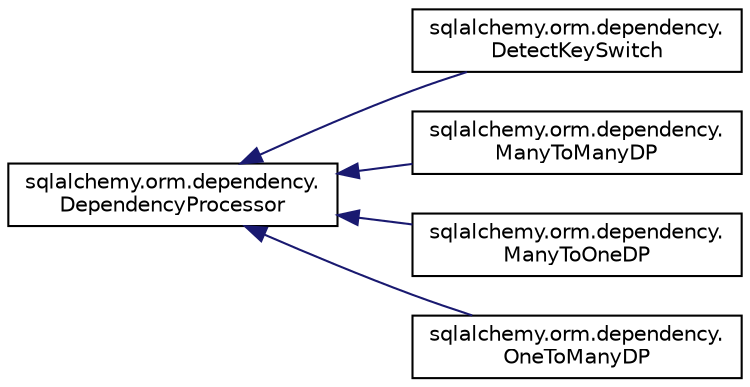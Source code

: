 digraph "Graphical Class Hierarchy"
{
 // LATEX_PDF_SIZE
  edge [fontname="Helvetica",fontsize="10",labelfontname="Helvetica",labelfontsize="10"];
  node [fontname="Helvetica",fontsize="10",shape=record];
  rankdir="LR";
  Node0 [label="sqlalchemy.orm.dependency.\lDependencyProcessor",height=0.2,width=0.4,color="black", fillcolor="white", style="filled",URL="$classsqlalchemy_1_1orm_1_1dependency_1_1DependencyProcessor.html",tooltip=" "];
  Node0 -> Node1 [dir="back",color="midnightblue",fontsize="10",style="solid",fontname="Helvetica"];
  Node1 [label="sqlalchemy.orm.dependency.\lDetectKeySwitch",height=0.2,width=0.4,color="black", fillcolor="white", style="filled",URL="$classsqlalchemy_1_1orm_1_1dependency_1_1DetectKeySwitch.html",tooltip=" "];
  Node0 -> Node2 [dir="back",color="midnightblue",fontsize="10",style="solid",fontname="Helvetica"];
  Node2 [label="sqlalchemy.orm.dependency.\lManyToManyDP",height=0.2,width=0.4,color="black", fillcolor="white", style="filled",URL="$classsqlalchemy_1_1orm_1_1dependency_1_1ManyToManyDP.html",tooltip=" "];
  Node0 -> Node3 [dir="back",color="midnightblue",fontsize="10",style="solid",fontname="Helvetica"];
  Node3 [label="sqlalchemy.orm.dependency.\lManyToOneDP",height=0.2,width=0.4,color="black", fillcolor="white", style="filled",URL="$classsqlalchemy_1_1orm_1_1dependency_1_1ManyToOneDP.html",tooltip=" "];
  Node0 -> Node4 [dir="back",color="midnightblue",fontsize="10",style="solid",fontname="Helvetica"];
  Node4 [label="sqlalchemy.orm.dependency.\lOneToManyDP",height=0.2,width=0.4,color="black", fillcolor="white", style="filled",URL="$classsqlalchemy_1_1orm_1_1dependency_1_1OneToManyDP.html",tooltip=" "];
}
